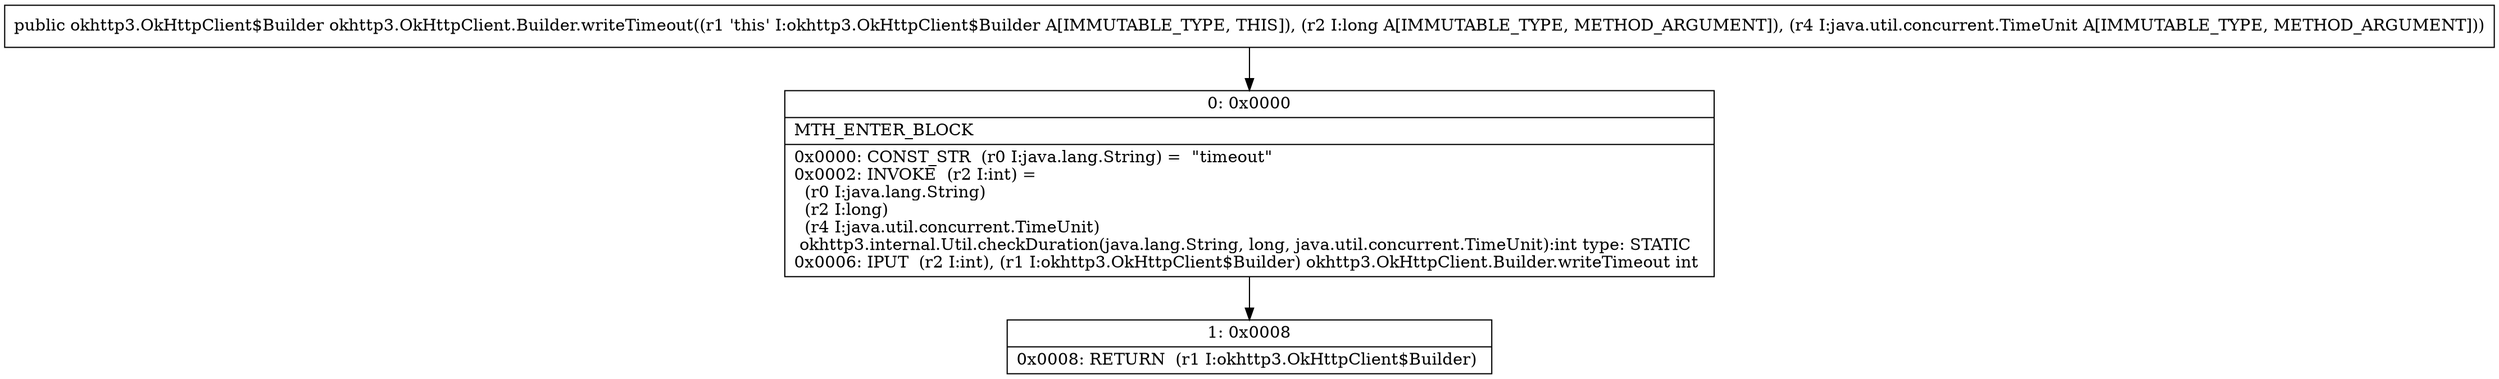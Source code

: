 digraph "CFG forokhttp3.OkHttpClient.Builder.writeTimeout(JLjava\/util\/concurrent\/TimeUnit;)Lokhttp3\/OkHttpClient$Builder;" {
Node_0 [shape=record,label="{0\:\ 0x0000|MTH_ENTER_BLOCK\l|0x0000: CONST_STR  (r0 I:java.lang.String) =  \"timeout\" \l0x0002: INVOKE  (r2 I:int) = \l  (r0 I:java.lang.String)\l  (r2 I:long)\l  (r4 I:java.util.concurrent.TimeUnit)\l okhttp3.internal.Util.checkDuration(java.lang.String, long, java.util.concurrent.TimeUnit):int type: STATIC \l0x0006: IPUT  (r2 I:int), (r1 I:okhttp3.OkHttpClient$Builder) okhttp3.OkHttpClient.Builder.writeTimeout int \l}"];
Node_1 [shape=record,label="{1\:\ 0x0008|0x0008: RETURN  (r1 I:okhttp3.OkHttpClient$Builder) \l}"];
MethodNode[shape=record,label="{public okhttp3.OkHttpClient$Builder okhttp3.OkHttpClient.Builder.writeTimeout((r1 'this' I:okhttp3.OkHttpClient$Builder A[IMMUTABLE_TYPE, THIS]), (r2 I:long A[IMMUTABLE_TYPE, METHOD_ARGUMENT]), (r4 I:java.util.concurrent.TimeUnit A[IMMUTABLE_TYPE, METHOD_ARGUMENT])) }"];
MethodNode -> Node_0;
Node_0 -> Node_1;
}

